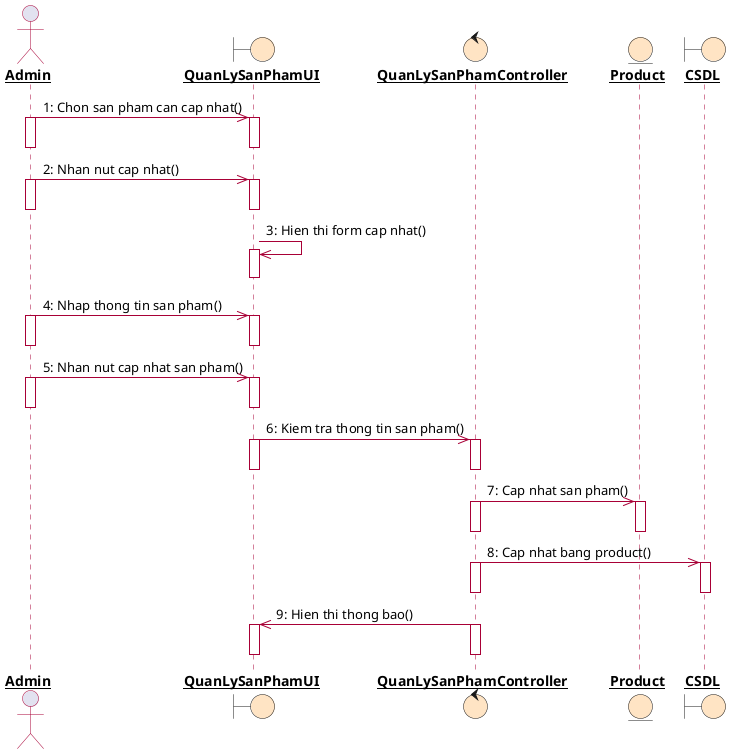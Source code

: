 @startuml

skinparam sequence {

LifeLineBorderColor #A80036

}


skinparam {
Participant underline
ArrowColor  #A80036

ActorBorderColor #A80036
ActorFontStyle bold


BoundaryFontStyle bold
BoundaryBackgroundColor #Bisque

ControlFontStyle bold
ControlBackgroundColor #Bisque

ControlFontStyle bold
ControlBackgroundColor #Bisque

EntityFontStyle bold
EntityBackgroundColor #Bisque
}


actor Admin 
boundary    QuanLySanPhamUI
control     QuanLySanPhamController
entity      Product
boundary    CSDL


Admin ->> QuanLySanPhamUI : 1: Chon san pham can cap nhat()
activate Admin
activate QuanLySanPhamUI
deactivate Admin
deactivate QuanLySanPhamUI

Admin ->> QuanLySanPhamUI : 2: Nhan nut cap nhat()
activate Admin
activate QuanLySanPhamUI
deactivate Admin
deactivate QuanLySanPhamUI

QuanLySanPhamUI ->> QuanLySanPhamUI  : 3: Hien thi form cap nhat()
activate QuanLySanPhamUI
deactivate QuanLySanPhamUI



Admin ->> QuanLySanPhamUI  : 4: Nhap thong tin san pham()
activate Admin
activate QuanLySanPhamUI
deactivate Admin
deactivate QuanLySanPhamUI

Admin ->> QuanLySanPhamUI  : 5: Nhan nut cap nhat san pham()
activate Admin
activate QuanLySanPhamUI
deactivate Admin
deactivate QuanLySanPhamUI

QuanLySanPhamUI ->> QuanLySanPhamController  : 6: Kiem tra thong tin san pham()
activate QuanLySanPhamUI
activate QuanLySanPhamController
deactivate QuanLySanPhamUI
deactivate QuanLySanPhamController

Product <<- QuanLySanPhamController : 7: Cap nhat san pham()
activate QuanLySanPhamController
activate Product
deactivate QuanLySanPhamController
deactivate Product

QuanLySanPhamController ->> CSDL : 8: Cap nhat bang product()
activate QuanLySanPhamController
activate CSDL
deactivate QuanLySanPhamController
deactivate CSDL



QuanLySanPhamController ->> QuanLySanPhamUI : 9: Hien thi thong bao()
activate QuanLySanPhamController
activate QuanLySanPhamUI
deactivate QuanLySanPhamController
deactivate QuanLySanPhamUI



@enduml
